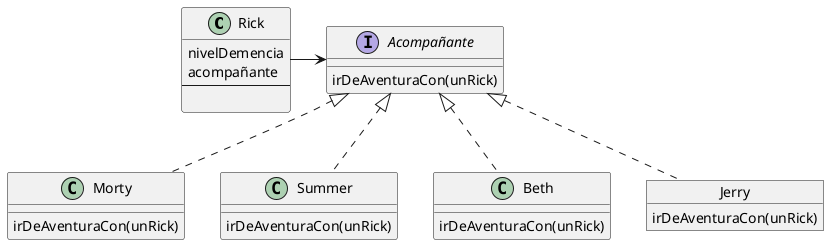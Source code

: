 @startuml
class Rick {
nivelDemencia
acompañante
--

}

class Morty {
irDeAventuraCon(unRick)
}

class Summer {
irDeAventuraCon(unRick)
}

class Beth {
irDeAventuraCon(unRick)
}

object Jerry {
irDeAventuraCon(unRick)
}

interface Acompañante {
irDeAventuraCon(unRick)
}

Rick -> Acompañante
Morty .up.|> Acompañante
Summer .up.|> Acompañante
Beth .up.|> Acompañante
Jerry .up.|> Acompañante


@enduml